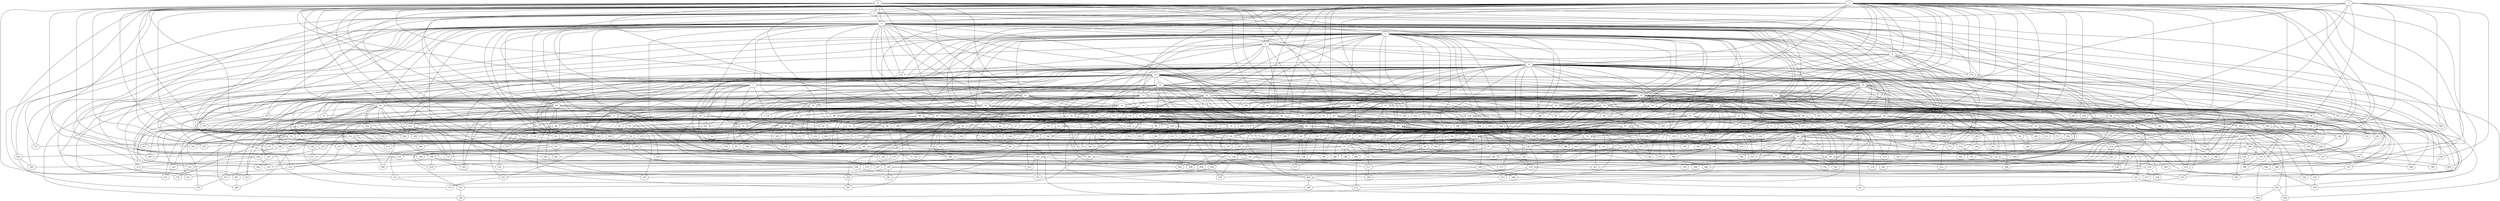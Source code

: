 strict graph "barabasi_albert_graph(400,3)" {
0;
1;
2;
3;
4;
5;
6;
7;
8;
9;
10;
11;
12;
13;
14;
15;
16;
17;
18;
19;
20;
21;
22;
23;
24;
25;
26;
27;
28;
29;
30;
31;
32;
33;
34;
35;
36;
37;
38;
39;
40;
41;
42;
43;
44;
45;
46;
47;
48;
49;
50;
51;
52;
53;
54;
55;
56;
57;
58;
59;
60;
61;
62;
63;
64;
65;
66;
67;
68;
69;
70;
71;
72;
73;
74;
75;
76;
77;
78;
79;
80;
81;
82;
83;
84;
85;
86;
87;
88;
89;
90;
91;
92;
93;
94;
95;
96;
97;
98;
99;
100;
101;
102;
103;
104;
105;
106;
107;
108;
109;
110;
111;
112;
113;
114;
115;
116;
117;
118;
119;
120;
121;
122;
123;
124;
125;
126;
127;
128;
129;
130;
131;
132;
133;
134;
135;
136;
137;
138;
139;
140;
141;
142;
143;
144;
145;
146;
147;
148;
149;
150;
151;
152;
153;
154;
155;
156;
157;
158;
159;
160;
161;
162;
163;
164;
165;
166;
167;
168;
169;
170;
171;
172;
173;
174;
175;
176;
177;
178;
179;
180;
181;
182;
183;
184;
185;
186;
187;
188;
189;
190;
191;
192;
193;
194;
195;
196;
197;
198;
199;
200;
201;
202;
203;
204;
205;
206;
207;
208;
209;
210;
211;
212;
213;
214;
215;
216;
217;
218;
219;
220;
221;
222;
223;
224;
225;
226;
227;
228;
229;
230;
231;
232;
233;
234;
235;
236;
237;
238;
239;
240;
241;
242;
243;
244;
245;
246;
247;
248;
249;
250;
251;
252;
253;
254;
255;
256;
257;
258;
259;
260;
261;
262;
263;
264;
265;
266;
267;
268;
269;
270;
271;
272;
273;
274;
275;
276;
277;
278;
279;
280;
281;
282;
283;
284;
285;
286;
287;
288;
289;
290;
291;
292;
293;
294;
295;
296;
297;
298;
299;
300;
301;
302;
303;
304;
305;
306;
307;
308;
309;
310;
311;
312;
313;
314;
315;
316;
317;
318;
319;
320;
321;
322;
323;
324;
325;
326;
327;
328;
329;
330;
331;
332;
333;
334;
335;
336;
337;
338;
339;
340;
341;
342;
343;
344;
345;
346;
347;
348;
349;
350;
351;
352;
353;
354;
355;
356;
357;
358;
359;
360;
361;
362;
363;
364;
365;
366;
367;
368;
369;
370;
371;
372;
373;
374;
375;
376;
377;
378;
379;
380;
381;
382;
383;
384;
385;
386;
387;
388;
389;
390;
391;
392;
393;
394;
395;
396;
397;
398;
399;
0 -- 3  [is_available=True, prob="1.0"];
0 -- 4  [is_available=True, prob="1.0"];
0 -- 5  [is_available=True, prob="0.844599115064"];
0 -- 6  [is_available=True, prob="1.0"];
0 -- 7  [is_available=True, prob="1.0"];
0 -- 9  [is_available=True, prob="1.0"];
0 -- 270  [is_available=True, prob="1.0"];
0 -- 146  [is_available=True, prob="0.96475917524"];
0 -- 21  [is_available=True, prob="0.843362544774"];
0 -- 25  [is_available=True, prob="0.645008987932"];
0 -- 30  [is_available=True, prob="0.632407082172"];
0 -- 263  [is_available=True, prob="1.0"];
0 -- 44  [is_available=True, prob="0.669364992454"];
0 -- 45  [is_available=True, prob="0.299758769672"];
0 -- 47  [is_available=True, prob="0.860810707337"];
0 -- 53  [is_available=True, prob="0.323867725377"];
0 -- 205  [is_available=True, prob="0.0510795016468"];
0 -- 335  [is_available=True, prob="0.792660363253"];
0 -- 211  [is_available=True, prob="0.661101173703"];
0 -- 349  [is_available=True, prob="0.357594703815"];
0 -- 104  [is_available=True, prob="0.428545694122"];
0 -- 361  [is_available=True, prob="0.103917037409"];
0 -- 241  [is_available=True, prob="0.370481392226"];
0 -- 370  [is_available=True, prob="0.601824527447"];
1 -- 129  [is_available=True, prob="1.0"];
1 -- 194  [is_available=True, prob="0.0491439501097"];
1 -- 3  [is_available=True, prob="1.0"];
1 -- 36  [is_available=True, prob="1.0"];
1 -- 5  [is_available=True, prob="0.779623016133"];
1 -- 201  [is_available=True, prob="1.0"];
1 -- 258  [is_available=True, prob="1.0"];
1 -- 366  [is_available=True, prob="0.74177527298"];
1 -- 277  [is_available=True, prob="0.096834314142"];
1 -- 260  [is_available=True, prob="0.397063051294"];
1 -- 58  [is_available=True, prob="0.191064851819"];
2 -- 386  [is_available=True, prob="0.421596326768"];
2 -- 3  [is_available=True, prob="0.993103774226"];
2 -- 4  [is_available=True, prob="1.0"];
2 -- 6  [is_available=True, prob="0.400931192074"];
2 -- 8  [is_available=True, prob="1.0"];
2 -- 9  [is_available=True, prob="0.749206445362"];
2 -- 138  [is_available=True, prob="0.258703343142"];
2 -- 269  [is_available=True, prob="0.854527461724"];
2 -- 15  [is_available=True, prob="0.879074851264"];
2 -- 16  [is_available=True, prob="1.0"];
2 -- 19  [is_available=True, prob="0.567417395037"];
2 -- 148  [is_available=True, prob="1.0"];
2 -- 238  [is_available=True, prob="0.804179781744"];
2 -- 27  [is_available=True, prob="0.360383819138"];
2 -- 158  [is_available=True, prob="0.436861173785"];
2 -- 288  [is_available=True, prob="0.112961926488"];
2 -- 33  [is_available=True, prob="0.80218471263"];
2 -- 290  [is_available=True, prob="0.600213375291"];
2 -- 283  [is_available=True, prob="1.0"];
2 -- 292  [is_available=True, prob="0.66406792626"];
2 -- 38  [is_available=True, prob="0.0617383329685"];
2 -- 40  [is_available=True, prob="0.459372215683"];
2 -- 44  [is_available=True, prob="0.59659509341"];
2 -- 174  [is_available=True, prob="0.295338003046"];
2 -- 47  [is_available=True, prob="0.293017535922"];
2 -- 48  [is_available=True, prob="0.279505819238"];
2 -- 50  [is_available=True, prob="0.764188008454"];
2 -- 51  [is_available=True, prob="0.937332297881"];
2 -- 53  [is_available=True, prob="1.0"];
2 -- 54  [is_available=True, prob="1.0"];
2 -- 56  [is_available=True, prob="1.0"];
2 -- 313  [is_available=True, prob="0.180296836425"];
2 -- 59  [is_available=True, prob="0.979848338943"];
2 -- 60  [is_available=True, prob="0.554669754577"];
2 -- 190  [is_available=True, prob="0.784217002319"];
2 -- 63  [is_available=True, prob="0.602587020638"];
2 -- 64  [is_available=True, prob="0.314517351817"];
2 -- 67  [is_available=True, prob="1.0"];
2 -- 328  [is_available=True, prob="1.0"];
2 -- 74  [is_available=True, prob="1.0"];
2 -- 214  [is_available=True, prob="0.584822732721"];
2 -- 143  [is_available=True, prob="0.357324596885"];
2 -- 93  [is_available=True, prob="0.00363738615838"];
2 -- 144  [is_available=True, prob="0.745968068595"];
2 -- 101  [is_available=True, prob="0.831036003073"];
2 -- 236  [is_available=True, prob="0.451416696452"];
2 -- 110  [is_available=True, prob="1.0"];
2 -- 112  [is_available=True, prob="0.901457345564"];
2 -- 123  [is_available=True, prob="0.00917671363581"];
2 -- 252  [is_available=True, prob="0.439727528316"];
3 -- 4  [is_available=True, prob="0.945566870478"];
3 -- 118  [is_available=True, prob="0.077961545023"];
3 -- 64  [is_available=True, prob="0.1289945576"];
3 -- 330  [is_available=True, prob="1.0"];
3 -- 278  [is_available=True, prob="0.177572628275"];
3 -- 397  [is_available=True, prob="0.888916559354"];
3 -- 14  [is_available=True, prob="0.505668727278"];
3 -- 320  [is_available=True, prob="0.387769795592"];
3 -- 280  [is_available=True, prob="0.42705062123"];
3 -- 86  [is_available=True, prob="0.784038373548"];
3 -- 120  [is_available=True, prob="0.976512520926"];
3 -- 57  [is_available=True, prob="0.607767761724"];
3 -- 287  [is_available=True, prob="1.0"];
3 -- 127  [is_available=True, prob="1.0"];
4 -- 256  [is_available=True, prob="0.543699921011"];
4 -- 132  [is_available=True, prob="1.0"];
4 -- 5  [is_available=True, prob="0.753235710843"];
4 -- 7  [is_available=True, prob="1.0"];
4 -- 8  [is_available=True, prob="1.0"];
4 -- 265  [is_available=True, prob="0.00099396213804"];
4 -- 10  [is_available=True, prob="1.0"];
4 -- 395  [is_available=True, prob="0.625712334029"];
4 -- 396  [is_available=True, prob="0.646182256056"];
4 -- 269  [is_available=True, prob="0.110723279838"];
4 -- 387  [is_available=True, prob="0.191218961016"];
4 -- 276  [is_available=True, prob="1.0"];
4 -- 21  [is_available=True, prob="0.0574818359917"];
4 -- 22  [is_available=True, prob="0.614861217354"];
4 -- 26  [is_available=True, prob="1.0"];
4 -- 28  [is_available=True, prob="0.0404677793183"];
4 -- 34  [is_available=True, prob="0.563492917242"];
4 -- 168  [is_available=True, prob="1.0"];
4 -- 170  [is_available=True, prob="1.0"];
4 -- 391  [is_available=True, prob="1.0"];
4 -- 44  [is_available=True, prob="1.0"];
4 -- 45  [is_available=True, prob="0.992047955219"];
4 -- 48  [is_available=True, prob="0.503190603071"];
4 -- 308  [is_available=True, prob="0.513401425892"];
4 -- 60  [is_available=True, prob="0.63055724467"];
4 -- 191  [is_available=True, prob="0.326068592887"];
4 -- 195  [is_available=True, prob="0.593869379827"];
4 -- 71  [is_available=True, prob="0.451431994352"];
4 -- 328  [is_available=True, prob="0.205902344694"];
4 -- 79  [is_available=True, prob="1.0"];
4 -- 80  [is_available=True, prob="0.283697681838"];
4 -- 209  [is_available=True, prob="0.406400463997"];
4 -- 338  [is_available=True, prob="0.545186066711"];
4 -- 83  [is_available=True, prob="0.106879813319"];
4 -- 85  [is_available=True, prob="1.0"];
4 -- 215  [is_available=True, prob="0.105046220986"];
4 -- 347  [is_available=True, prob="0.350819350022"];
4 -- 92  [is_available=True, prob="0.312255463451"];
4 -- 222  [is_available=True, prob="1.0"];
4 -- 228  [is_available=True, prob="1.0"];
4 -- 101  [is_available=True, prob="1.0"];
4 -- 232  [is_available=True, prob="0.511106464595"];
4 -- 234  [is_available=True, prob="0.566633403533"];
4 -- 109  [is_available=True, prob="0.954753902725"];
4 -- 366  [is_available=True, prob="0.328511161057"];
4 -- 112  [is_available=True, prob="0.305976365777"];
4 -- 296  [is_available=True, prob="0.644052703621"];
4 -- 251  [is_available=True, prob="0.90506565789"];
4 -- 380  [is_available=True, prob="0.380361758803"];
4 -- 298  [is_available=True, prob="1.0"];
4 -- 127  [is_available=True, prob="0.782870970987"];
5 -- 278  [is_available=True, prob="0.0970996917145"];
5 -- 6  [is_available=True, prob="0.525310925185"];
5 -- 7  [is_available=True, prob="0.988991230575"];
5 -- 11  [is_available=True, prob="1.0"];
5 -- 12  [is_available=True, prob="1.0"];
5 -- 13  [is_available=True, prob="1.0"];
5 -- 14  [is_available=True, prob="1.0"];
5 -- 17  [is_available=True, prob="0.276980452042"];
5 -- 18  [is_available=True, prob="0.692962488026"];
5 -- 21  [is_available=True, prob="1.0"];
5 -- 22  [is_available=True, prob="1.0"];
5 -- 23  [is_available=True, prob="1.0"];
5 -- 132  [is_available=True, prob="0.356491522599"];
5 -- 26  [is_available=True, prob="0.00194974970182"];
5 -- 30  [is_available=True, prob="1.0"];
5 -- 160  [is_available=True, prob="0.873767858011"];
5 -- 35  [is_available=True, prob="0.108994712128"];
5 -- 348  [is_available=True, prob="0.103159592609"];
5 -- 171  [is_available=True, prob="0.0726786957514"];
5 -- 46  [is_available=True, prob="1.0"];
5 -- 176  [is_available=True, prob="1.0"];
5 -- 307  [is_available=True, prob="0.500406330406"];
5 -- 185  [is_available=True, prob="0.200323378129"];
5 -- 151  [is_available=True, prob="0.23584416356"];
5 -- 318  [is_available=True, prob="1.0"];
5 -- 196  [is_available=True, prob="0.432203938747"];
5 -- 256  [is_available=True, prob="1.0"];
5 -- 72  [is_available=True, prob="1.0"];
5 -- 210  [is_available=True, prob="0.173464079983"];
5 -- 214  [is_available=True, prob="0.573997497138"];
5 -- 88  [is_available=True, prob="0.245562677018"];
5 -- 220  [is_available=True, prob="0.850541458226"];
5 -- 97  [is_available=True, prob="0.320126737123"];
5 -- 355  [is_available=True, prob="0.975163463036"];
5 -- 100  [is_available=True, prob="0.734290092083"];
5 -- 105  [is_available=True, prob="0.597549227711"];
5 -- 364  [is_available=True, prob="0.0919704626493"];
5 -- 237  [is_available=True, prob="0.631760965481"];
5 -- 113  [is_available=True, prob="1.0"];
5 -- 245  [is_available=True, prob="0.880679633903"];
5 -- 377  [is_available=True, prob="1.0"];
5 -- 381  [is_available=True, prob="0.453743261817"];
6 -- 99  [is_available=True, prob="0.836032786572"];
6 -- 8  [is_available=True, prob="0.500125144033"];
6 -- 10  [is_available=True, prob="0.446461966897"];
6 -- 11  [is_available=True, prob="1.0"];
6 -- 175  [is_available=True, prob="1.0"];
6 -- 16  [is_available=True, prob="0.2221669855"];
6 -- 183  [is_available=True, prob="0.208792246719"];
6 -- 28  [is_available=True, prob="1.0"];
6 -- 126  [is_available=True, prob="0.969051172907"];
6 -- 31  [is_available=True, prob="1.0"];
7 -- 320  [is_available=True, prob="0.590664546287"];
7 -- 195  [is_available=True, prob="1.0"];
7 -- 70  [is_available=True, prob="0.746501068577"];
7 -- 199  [is_available=True, prob="0.186018736464"];
7 -- 137  [is_available=True, prob="0.459456558704"];
7 -- 12  [is_available=True, prob="0.901737289378"];
7 -- 77  [is_available=True, prob="1.0"];
7 -- 18  [is_available=True, prob="0.686071434273"];
7 -- 115  [is_available=True, prob="0.927406652654"];
7 -- 151  [is_available=True, prob="0.68847098358"];
7 -- 24  [is_available=True, prob="0.035016474644"];
7 -- 187  [is_available=True, prob="0.468810131666"];
7 -- 60  [is_available=True, prob="0.98781271"];
7 -- 62  [is_available=True, prob="1.0"];
8 -- 225  [is_available=True, prob="0.0781543938541"];
8 -- 135  [is_available=True, prob="0.0144489825816"];
8 -- 9  [is_available=True, prob="1.0"];
8 -- 235  [is_available=True, prob="0.720870831955"];
8 -- 174  [is_available=True, prob="0.67094971005"];
8 -- 19  [is_available=True, prob="0.971428177454"];
8 -- 124  [is_available=True, prob="0.480188829446"];
9 -- 311  [is_available=True, prob="0.704683057192"];
9 -- 132  [is_available=True, prob="0.302764148945"];
9 -- 134  [is_available=True, prob="0.477601628436"];
9 -- 263  [is_available=True, prob="0.766374585149"];
9 -- 10  [is_available=True, prob="0.186931569734"];
9 -- 140  [is_available=True, prob="1.0"];
9 -- 13  [is_available=True, prob="1.0"];
9 -- 14  [is_available=True, prob="0.962822276084"];
9 -- 15  [is_available=True, prob="0.128891531565"];
9 -- 16  [is_available=True, prob="0.200078920784"];
9 -- 174  [is_available=True, prob="0.269237018324"];
9 -- 151  [is_available=True, prob="1.0"];
9 -- 280  [is_available=True, prob="0.484188072296"];
9 -- 153  [is_available=True, prob="1.0"];
9 -- 27  [is_available=True, prob="0.727170241888"];
9 -- 28  [is_available=True, prob="0.994803902029"];
9 -- 260  [is_available=True, prob="0.858318164222"];
9 -- 33  [is_available=True, prob="0.906019921747"];
9 -- 34  [is_available=True, prob="0.737596242569"];
9 -- 35  [is_available=True, prob="0.839754228211"];
9 -- 167  [is_available=True, prob="0.231698050041"];
9 -- 41  [is_available=True, prob="1.0"];
9 -- 171  [is_available=True, prob="0.483374607177"];
9 -- 46  [is_available=True, prob="0.251744077137"];
9 -- 304  [is_available=True, prob="0.293955912304"];
9 -- 180  [is_available=True, prob="0.557850437272"];
9 -- 54  [is_available=True, prob="0.0678220117186"];
9 -- 55  [is_available=True, prob="1.0"];
9 -- 58  [is_available=True, prob="0.260056145633"];
9 -- 63  [is_available=True, prob="0.913115228691"];
9 -- 323  [is_available=True, prob="1.0"];
9 -- 204  [is_available=True, prob="1.0"];
9 -- 75  [is_available=True, prob="0.731656728559"];
9 -- 76  [is_available=True, prob="1.0"];
9 -- 291  [is_available=True, prob="0.79663503298"];
9 -- 84  [is_available=True, prob="0.383439657501"];
9 -- 87  [is_available=True, prob="0.800825371332"];
9 -- 90  [is_available=True, prob="0.604449474704"];
9 -- 92  [is_available=True, prob="0.239743568679"];
9 -- 354  [is_available=True, prob="0.835115212018"];
9 -- 106  [is_available=True, prob="0.175377534438"];
9 -- 373  [is_available=True, prob="0.323419349848"];
9 -- 119  [is_available=True, prob="0.993714950215"];
9 -- 120  [is_available=True, prob="1.0"];
9 -- 124  [is_available=True, prob="0.528963797944"];
10 -- 384  [is_available=True, prob="0.385607187508"];
10 -- 11  [is_available=True, prob="0.346442762523"];
10 -- 12  [is_available=True, prob="1.0"];
10 -- 141  [is_available=True, prob="1.0"];
10 -- 18  [is_available=True, prob="0.55530060115"];
10 -- 20  [is_available=True, prob="0.80669518211"];
10 -- 23  [is_available=True, prob="0.462759187995"];
10 -- 25  [is_available=True, prob="0.357714758405"];
10 -- 27  [is_available=True, prob="1.0"];
10 -- 159  [is_available=True, prob="0.32006510427"];
10 -- 160  [is_available=True, prob="0.468457565518"];
10 -- 31  [is_available=True, prob="0.562275714001"];
10 -- 182  [is_available=True, prob="1.0"];
10 -- 59  [is_available=True, prob="1.0"];
10 -- 321  [is_available=True, prob="0.491627129166"];
10 -- 71  [is_available=True, prob="0.874458246986"];
10 -- 331  [is_available=True, prob="0.403765729655"];
10 -- 78  [is_available=True, prob="0.467141999827"];
10 -- 83  [is_available=True, prob="1.0"];
10 -- 213  [is_available=True, prob="0.742675964289"];
10 -- 344  [is_available=True, prob="1.0"];
10 -- 94  [is_available=True, prob="0.204699031382"];
10 -- 352  [is_available=True, prob="0.342413946593"];
10 -- 359  [is_available=True, prob="0.972882960723"];
10 -- 111  [is_available=True, prob="0.353832490224"];
10 -- 113  [is_available=True, prob="0.644357185224"];
10 -- 373  [is_available=True, prob="0.234742397545"];
10 -- 375  [is_available=True, prob="1.0"];
10 -- 381  [is_available=True, prob="0.290751962787"];
11 -- 192  [is_available=True, prob="0.838449380514"];
11 -- 13  [is_available=True, prob="0.636677353675"];
11 -- 29  [is_available=True, prob="0.224371595241"];
11 -- 30  [is_available=True, prob="1.0"];
11 -- 35  [is_available=True, prob="0.445790281997"];
11 -- 37  [is_available=True, prob="0.891417892824"];
11 -- 39  [is_available=True, prob="0.0929017059055"];
11 -- 40  [is_available=True, prob="0.937460817447"];
11 -- 43  [is_available=True, prob="0.262899527548"];
11 -- 48  [is_available=True, prob="1.0"];
11 -- 184  [is_available=True, prob="1.0"];
11 -- 317  [is_available=True, prob="1.0"];
11 -- 64  [is_available=True, prob="0.578280291352"];
11 -- 66  [is_available=True, prob="1.0"];
11 -- 87  [is_available=True, prob="1.0"];
11 -- 357  [is_available=True, prob="0.798628822878"];
11 -- 103  [is_available=True, prob="0.980808079864"];
11 -- 104  [is_available=True, prob="0.674086446965"];
11 -- 105  [is_available=True, prob="1.0"];
11 -- 362  [is_available=True, prob="0.511858029807"];
11 -- 121  [is_available=True, prob="0.602782383465"];
12 -- 264  [is_available=True, prob="1.0"];
12 -- 300  [is_available=True, prob="0.563114017134"];
12 -- 19  [is_available=True, prob="0.625786125392"];
12 -- 303  [is_available=True, prob="0.771792047978"];
12 -- 29  [is_available=True, prob="0.121012367047"];
12 -- 32  [is_available=True, prob="0.555633772834"];
12 -- 155  [is_available=True, prob="0.742706243651"];
12 -- 297  [is_available=True, prob="0.458706990842"];
12 -- 172  [is_available=True, prob="1.0"];
12 -- 175  [is_available=True, prob="0.364842839393"];
12 -- 392  [is_available=True, prob="0.558405665232"];
12 -- 185  [is_available=True, prob="0.653209468899"];
12 -- 198  [is_available=True, prob="0.498135745426"];
12 -- 327  [is_available=True, prob="1.0"];
12 -- 75  [is_available=True, prob="0.904745075278"];
12 -- 227  [is_available=True, prob="0.992656719917"];
12 -- 99  [is_available=True, prob="0.400954574705"];
12 -- 102  [is_available=True, prob="0.643222644378"];
12 -- 250  [is_available=True, prob="0.420370333715"];
13 -- 261  [is_available=True, prob="0.474089941688"];
13 -- 15  [is_available=True, prob="0.0448231529565"];
13 -- 17  [is_available=True, prob="1.0"];
13 -- 147  [is_available=True, prob="1.0"];
13 -- 20  [is_available=True, prob="0.20348152439"];
13 -- 277  [is_available=True, prob="0.767062744317"];
13 -- 36  [is_available=True, prob="1.0"];
13 -- 38  [is_available=True, prob="0.541817075256"];
13 -- 42  [is_available=True, prob="0.519374942919"];
13 -- 51  [is_available=True, prob="0.811770937606"];
13 -- 180  [is_available=True, prob="1.0"];
13 -- 137  [is_available=True, prob="0.0948528769258"];
13 -- 68  [is_available=True, prob="0.43285274143"];
13 -- 70  [is_available=True, prob="0.272500596211"];
13 -- 76  [is_available=True, prob="0.79924755159"];
13 -- 88  [is_available=True, prob="0.30759022376"];
13 -- 89  [is_available=True, prob="0.989827694976"];
13 -- 356  [is_available=True, prob="0.690202978871"];
13 -- 101  [is_available=True, prob="1.0"];
13 -- 378  [is_available=True, prob="0.488883741164"];
14 -- 65  [is_available=True, prob="0.664471328422"];
14 -- 66  [is_available=True, prob="1.0"];
14 -- 39  [is_available=True, prob="0.794955517857"];
14 -- 279  [is_available=True, prob="0.460412701287"];
14 -- 77  [is_available=True, prob="1.0"];
14 -- 334  [is_available=True, prob="0.64842868157"];
14 -- 285  [is_available=True, prob="0.297225995566"];
14 -- 368  [is_available=True, prob="0.202087178246"];
14 -- 17  [is_available=True, prob="0.905304289894"];
14 -- 114  [is_available=True, prob="0.863751749671"];
14 -- 227  [is_available=True, prob="0.711814082389"];
14 -- 20  [is_available=True, prob="0.843939078577"];
14 -- 183  [is_available=True, prob="0.574055215779"];
14 -- 24  [is_available=True, prob="0.182113984877"];
14 -- 347  [is_available=True, prob="0.91858837657"];
14 -- 91  [is_available=True, prob="1.0"];
14 -- 61  [is_available=True, prob="0.685846811942"];
14 -- 62  [is_available=True, prob="0.153804665433"];
15 -- 33  [is_available=True, prob="0.0715827223312"];
15 -- 155  [is_available=True, prob="0.0420560448713"];
15 -- 66  [is_available=True, prob="0.469500207473"];
15 -- 285  [is_available=True, prob="0.461372677415"];
15 -- 262  [is_available=True, prob="0.373439326855"];
15 -- 385  [is_available=True, prob="0.457126701118"];
15 -- 203  [is_available=True, prob="0.624502291293"];
15 -- 45  [is_available=True, prob="0.186279999626"];
15 -- 141  [is_available=True, prob="0.674657331328"];
15 -- 209  [is_available=True, prob="0.523931631315"];
15 -- 269  [is_available=True, prob="0.242701806413"];
15 -- 187  [is_available=True, prob="0.889817288485"];
15 -- 55  [is_available=True, prob="0.394546131645"];
15 -- 343  [is_available=True, prob="0.632040520403"];
15 -- 217  [is_available=True, prob="1.0"];
15 -- 111  [is_available=True, prob="0.0257834827731"];
15 -- 29  [is_available=True, prob="0.595547979023"];
15 -- 255  [is_available=True, prob="0.149350870249"];
16 -- 123  [is_available=True, prob="1.0"];
16 -- 388  [is_available=True, prob="0.9014285461"];
16 -- 258  [is_available=True, prob="1.0"];
16 -- 235  [is_available=True, prob="0.520499281796"];
16 -- 194  [is_available=True, prob="1.0"];
16 -- 226  [is_available=True, prob="0.332961170819"];
16 -- 79  [is_available=True, prob="0.231852061493"];
16 -- 336  [is_available=True, prob="0.0916777168441"];
16 -- 81  [is_available=True, prob="0.518084983734"];
16 -- 83  [is_available=True, prob="0.653460130698"];
16 -- 22  [is_available=True, prob="1.0"];
16 -- 73  [is_available=True, prob="1.0"];
16 -- 216  [is_available=True, prob="0.176132533352"];
16 -- 185  [is_available=True, prob="1.0"];
16 -- 91  [is_available=True, prob="1.0"];
16 -- 318  [is_available=True, prob="0.584125223269"];
17 -- 393  [is_available=True, prob="0.417967756131"];
17 -- 23  [is_available=True, prob="1.0"];
17 -- 289  [is_available=True, prob="0.927045008819"];
17 -- 37  [is_available=True, prob="0.665992030638"];
17 -- 39  [is_available=True, prob="0.996990030965"];
17 -- 41  [is_available=True, prob="0.337229643671"];
17 -- 176  [is_available=True, prob="0.114760837271"];
17 -- 178  [is_available=True, prob="0.970280685395"];
17 -- 311  [is_available=True, prob="0.902540975501"];
17 -- 74  [is_available=True, prob="0.325171287997"];
17 -- 332  [is_available=True, prob="0.936966540722"];
17 -- 80  [is_available=True, prob="0.656191744645"];
17 -- 82  [is_available=True, prob="0.854054685653"];
17 -- 91  [is_available=True, prob="0.601294083615"];
17 -- 348  [is_available=True, prob="0.14249026674"];
17 -- 224  [is_available=True, prob="0.367234986549"];
17 -- 229  [is_available=True, prob="0.502858705666"];
17 -- 232  [is_available=True, prob="0.861681098181"];
17 -- 111  [is_available=True, prob="0.0590650135115"];
17 -- 370  [is_available=True, prob="0.215853056799"];
17 -- 243  [is_available=True, prob="0.221423210827"];
17 -- 169  [is_available=True, prob="1.0"];
18 -- 96  [is_available=True, prob="0.500692255087"];
18 -- 65  [is_available=True, prob="1.0"];
18 -- 379  [is_available=True, prob="0.764397751678"];
18 -- 261  [is_available=True, prob="0.0784622020268"];
18 -- 326  [is_available=True, prob="0.400476243812"];
18 -- 395  [is_available=True, prob="1.0"];
18 -- 179  [is_available=True, prob="1.0"];
18 -- 149  [is_available=True, prob="0.843138266716"];
18 -- 324  [is_available=True, prob="0.0424264511204"];
18 -- 95  [is_available=True, prob="0.275275896542"];
18 -- 252  [is_available=True, prob="0.999347386733"];
18 -- 94  [is_available=True, prob="1.0"];
18 -- 31  [is_available=True, prob="0.643059190575"];
19 -- 355  [is_available=True, prob="0.568373389366"];
19 -- 68  [is_available=True, prob="0.537499770474"];
19 -- 345  [is_available=True, prob="0.563703430199"];
19 -- 358  [is_available=True, prob="0.780765788513"];
19 -- 172  [is_available=True, prob="0.372657850165"];
19 -- 330  [is_available=True, prob="0.389440425179"];
19 -- 215  [is_available=True, prob="1.0"];
19 -- 226  [is_available=True, prob="1.0"];
19 -- 242  [is_available=True, prob="1.0"];
19 -- 368  [is_available=True, prob="0.302843287312"];
19 -- 49  [is_available=True, prob="0.51276719479"];
19 -- 82  [is_available=True, prob="0.163984278442"];
19 -- 387  [is_available=True, prob="0.821798749042"];
19 -- 244  [is_available=True, prob="0.484158345878"];
19 -- 85  [is_available=True, prob="1.0"];
19 -- 89  [is_available=True, prob="1.0"];
19 -- 25  [is_available=True, prob="0.556992626421"];
19 -- 158  [is_available=True, prob="0.291243775123"];
20 -- 38  [is_available=True, prob="0.645075131785"];
20 -- 303  [is_available=True, prob="0.549903008206"];
20 -- 217  [is_available=True, prob="0.964799915625"];
20 -- 316  [is_available=True, prob="0.914911948645"];
21 -- 32  [is_available=True, prob="1.0"];
21 -- 34  [is_available=True, prob="1.0"];
21 -- 359  [is_available=True, prob="0.707391546556"];
21 -- 42  [is_available=True, prob="1.0"];
21 -- 236  [is_available=True, prob="0.619177589025"];
21 -- 221  [is_available=True, prob="0.217388942615"];
21 -- 241  [is_available=True, prob="1.0"];
21 -- 275  [is_available=True, prob="0.492476202279"];
21 -- 213  [is_available=True, prob="1.0"];
21 -- 216  [is_available=True, prob="0.325056864891"];
21 -- 249  [is_available=True, prob="0.516139861807"];
21 -- 26  [is_available=True, prob="0.0278167265919"];
21 -- 138  [is_available=True, prob="0.169974982881"];
21 -- 69  [is_available=True, prob="0.765998574965"];
22 -- 32  [is_available=True, prob="0.753213926991"];
22 -- 240  [is_available=True, prob="0.603449880243"];
22 -- 387  [is_available=True, prob="1.0"];
22 -- 231  [is_available=True, prob="0.627745234576"];
22 -- 298  [is_available=True, prob="1.0"];
22 -- 371  [is_available=True, prob="0.296410608567"];
22 -- 302  [is_available=True, prob="0.478879182047"];
22 -- 177  [is_available=True, prob="0.198695580913"];
22 -- 275  [is_available=True, prob="0.740434960762"];
22 -- 52  [is_available=True, prob="1.0"];
22 -- 337  [is_available=True, prob="0.933214721286"];
22 -- 54  [is_available=True, prob="0.481023033083"];
22 -- 24  [is_available=True, prob="0.341117942913"];
22 -- 340  [is_available=True, prob="0.319733205836"];
22 -- 90  [is_available=True, prob="1.0"];
22 -- 219  [is_available=True, prob="0.874838709146"];
23 -- 72  [is_available=True, prob="0.791600839983"];
23 -- 139  [is_available=True, prob="0.739913770491"];
23 -- 173  [is_available=True, prob="0.265632512397"];
23 -- 272  [is_available=True, prob="0.800298607885"];
23 -- 242  [is_available=True, prob="1.0"];
24 -- 294  [is_available=True, prob="0.590858903431"];
24 -- 43  [is_available=True, prob="0.116750856942"];
24 -- 238  [is_available=True, prob="0.763911909152"];
24 -- 117  [is_available=True, prob="1.0"];
24 -- 88  [is_available=True, prob="1.0"];
24 -- 57  [is_available=True, prob="0.750948462162"];
24 -- 280  [is_available=True, prob="0.227853094086"];
25 -- 96  [is_available=True, prob="0.0216489773431"];
25 -- 36  [is_available=True, prob="0.293706733991"];
25 -- 103  [is_available=True, prob="0.0894551697143"];
25 -- 397  [is_available=True, prob="0.729146618733"];
25 -- 266  [is_available=True, prob="0.681220394625"];
25 -- 61  [is_available=True, prob="1.0"];
26 -- 102  [is_available=True, prob="0.942745459336"];
26 -- 72  [is_available=True, prob="0.525337665151"];
26 -- 73  [is_available=True, prob="1.0"];
26 -- 204  [is_available=True, prob="0.684376430539"];
26 -- 100  [is_available=True, prob="0.0499110445294"];
26 -- 220  [is_available=True, prob="0.311752144734"];
26 -- 157  [is_available=True, prob="0.537500522814"];
26 -- 181  [is_available=True, prob="0.88017984201"];
27 -- 291  [is_available=True, prob="1.0"];
27 -- 355  [is_available=True, prob="0.622638112326"];
27 -- 108  [is_available=True, prob="0.938365570496"];
27 -- 211  [is_available=True, prob="0.68566853227"];
27 -- 362  [is_available=True, prob="0.639907904156"];
28 -- 389  [is_available=True, prob="0.900508984206"];
28 -- 200  [is_available=True, prob="0.577558813222"];
28 -- 267  [is_available=True, prob="1.0"];
28 -- 79  [is_available=True, prob="0.0622370897625"];
28 -- 146  [is_available=True, prob="0.414252895273"];
28 -- 340  [is_available=True, prob="1.0"];
28 -- 73  [is_available=True, prob="1.0"];
28 -- 221  [is_available=True, prob="0.559532476932"];
28 -- 189  [is_available=True, prob="1.0"];
29 -- 399  [is_available=True, prob="0.172926811446"];
29 -- 40  [is_available=True, prob="0.358727002137"];
29 -- 236  [is_available=True, prob="0.0212079634315"];
29 -- 376  [is_available=True, prob="1.0"];
29 -- 116  [is_available=True, prob="1.0"];
29 -- 152  [is_available=True, prob="0.632506816404"];
29 -- 218  [is_available=True, prob="1.0"];
29 -- 143  [is_available=True, prob="1.0"];
29 -- 126  [is_available=True, prob="1.0"];
30 -- 128  [is_available=True, prob="0.606053986679"];
30 -- 137  [is_available=True, prob="1.0"];
30 -- 170  [is_available=True, prob="0.93178002243"];
30 -- 78  [is_available=True, prob="0.861220514122"];
30 -- 117  [is_available=True, prob="0.340612137347"];
30 -- 233  [is_available=True, prob="0.956948064698"];
30 -- 90  [is_available=True, prob="0.390353251148"];
30 -- 133  [is_available=True, prob="0.441885990894"];
31 -- 363  [is_available=True, prob="1.0"];
31 -- 142  [is_available=True, prob="0.717488992588"];
31 -- 158  [is_available=True, prob="1.0"];
32 -- 282  [is_available=True, prob="1.0"];
32 -- 37  [is_available=True, prob="0.172455359403"];
32 -- 105  [is_available=True, prob="0.550309005837"];
32 -- 50  [is_available=True, prob="0.177268578646"];
32 -- 58  [is_available=True, prob="0.709139095206"];
32 -- 125  [is_available=True, prob="0.733317267968"];
32 -- 286  [is_available=True, prob="0.77918566943"];
32 -- 357  [is_available=True, prob="1.0"];
33 -- 288  [is_available=True, prob="0.588470838036"];
33 -- 65  [is_available=True, prob="0.27057866109"];
33 -- 196  [is_available=True, prob="0.800906434304"];
33 -- 84  [is_available=True, prob="0.0175986141147"];
33 -- 184  [is_available=True, prob="0.632710697364"];
34 -- 256  [is_available=True, prob="0.998602550588"];
34 -- 289  [is_available=True, prob="0.58315884403"];
34 -- 131  [is_available=True, prob="0.748094674075"];
34 -- 71  [is_available=True, prob="0.998743253787"];
34 -- 171  [is_available=True, prob="0.344430275952"];
34 -- 43  [is_available=True, prob="0.892288097834"];
34 -- 145  [is_available=True, prob="1.0"];
34 -- 374  [is_available=True, prob="0.413672739039"];
34 -- 219  [is_available=True, prob="0.784508622103"];
34 -- 156  [is_available=True, prob="0.133341607678"];
35 -- 160  [is_available=True, prob="0.724270884129"];
35 -- 97  [is_available=True, prob="0.429166618232"];
35 -- 227  [is_available=True, prob="0.592139594824"];
35 -- 273  [is_available=True, prob="0.00284619036718"];
35 -- 237  [is_available=True, prob="1.0"];
35 -- 239  [is_available=True, prob="0.679630093211"];
35 -- 112  [is_available=True, prob="0.864561174948"];
35 -- 49  [is_available=True, prob="0.721653750565"];
35 -- 50  [is_available=True, prob="0.366560370241"];
35 -- 314  [is_available=True, prob="0.369881853474"];
36 -- 146  [is_available=True, prob="1.0"];
37 -- 96  [is_available=True, prob="1.0"];
37 -- 67  [is_available=True, prob="0.214850950929"];
37 -- 197  [is_available=True, prob="1.0"];
37 -- 294  [is_available=True, prob="1.0"];
37 -- 231  [is_available=True, prob="0.731602507248"];
37 -- 264  [is_available=True, prob="1.0"];
37 -- 205  [is_available=True, prob="0.842416641719"];
37 -- 306  [is_available=True, prob="1.0"];
37 -- 131  [is_available=True, prob="0.0850050456973"];
37 -- 53  [is_available=True, prob="0.578481769524"];
37 -- 86  [is_available=True, prob="1.0"];
37 -- 152  [is_available=True, prob="0.727705677189"];
37 -- 61  [is_available=True, prob="0.996491659735"];
37 -- 149  [is_available=True, prob="1.0"];
38 -- 133  [is_available=True, prob="1.0"];
38 -- 294  [is_available=True, prob="0.566380869231"];
38 -- 41  [is_available=True, prob="0.692238477386"];
38 -- 42  [is_available=True, prob="0.161300410155"];
38 -- 305  [is_available=True, prob="1.0"];
38 -- 51  [is_available=True, prob="0.0134793576352"];
38 -- 57  [is_available=True, prob="0.517537594603"];
39 -- 182  [is_available=True, prob="0.712786061497"];
39 -- 195  [is_available=True, prob="0.927693071262"];
40 -- 128  [is_available=True, prob="1.0"];
40 -- 263  [is_available=True, prob="0.514018418137"];
40 -- 231  [is_available=True, prob="1.0"];
40 -- 74  [is_available=True, prob="0.960187762108"];
40 -- 109  [is_available=True, prob="0.732043695294"];
40 -- 87  [is_available=True, prob="1.0"];
40 -- 202  [is_available=True, prob="0.118236791936"];
40 -- 122  [is_available=True, prob="0.423703244491"];
40 -- 119  [is_available=True, prob="1.0"];
40 -- 350  [is_available=True, prob="1.0"];
40 -- 255  [is_available=True, prob="0.633001458843"];
41 -- 162  [is_available=True, prob="0.445353693461"];
41 -- 325  [is_available=True, prob="0.982474298296"];
41 -- 327  [is_available=True, prob="1.0"];
41 -- 226  [is_available=True, prob="0.898446707091"];
41 -- 397  [is_available=True, prob="0.502317813775"];
41 -- 144  [is_available=True, prob="0.517739484325"];
41 -- 84  [is_available=True, prob="1.0"];
41 -- 122  [is_available=True, prob="0.652068959457"];
41 -- 381  [is_available=True, prob="0.581651013806"];
42 -- 318  [is_available=True, prob="0.991798289296"];
42 -- 150  [is_available=True, prob="0.582498986828"];
43 -- 299  [is_available=True, prob="0.430252822108"];
43 -- 365  [is_available=True, prob="0.53642975897"];
43 -- 47  [is_available=True, prob="0.581221403538"];
43 -- 81  [is_available=True, prob="1.0"];
43 -- 378  [is_available=True, prob="0.598266309161"];
43 -- 62  [is_available=True, prob="0.696718323746"];
44 -- 203  [is_available=True, prob="0.0663529564027"];
44 -- 76  [is_available=True, prob="1.0"];
44 -- 46  [is_available=True, prob="0.549358630084"];
44 -- 244  [is_available=True, prob="0.431422654721"];
44 -- 247  [is_available=True, prob="0.646824671277"];
44 -- 59  [is_available=True, prob="1.0"];
45 -- 257  [is_available=True, prob="0.651734737541"];
45 -- 52  [is_available=True, prob="0.392888517976"];
45 -- 86  [is_available=True, prob="0.674087141258"];
45 -- 196  [is_available=True, prob="0.71683020373"];
45 -- 93  [is_available=True, prob="0.144528522512"];
46 -- 98  [is_available=True, prob="0.612867162153"];
46 -- 273  [is_available=True, prob="0.129697863285"];
46 -- 109  [is_available=True, prob="0.646366476913"];
46 -- 142  [is_available=True, prob="0.207915917999"];
46 -- 145  [is_available=True, prob="0.00225678787081"];
46 -- 339  [is_available=True, prob="1.0"];
46 -- 52  [is_available=True, prob="1.0"];
46 -- 95  [is_available=True, prob="1.0"];
47 -- 166  [is_available=True, prob="0.340891416969"];
47 -- 200  [is_available=True, prob="0.0328705349589"];
47 -- 305  [is_available=True, prob="1.0"];
47 -- 351  [is_available=True, prob="1.0"];
47 -- 223  [is_available=True, prob="0.465771698503"];
48 -- 323  [is_available=True, prob="0.80389217719"];
48 -- 70  [is_available=True, prob="0.171325034455"];
48 -- 295  [is_available=True, prob="0.705792018005"];
48 -- 138  [is_available=True, prob="0.85374254856"];
48 -- 322  [is_available=True, prob="1.0"];
48 -- 98  [is_available=True, prob="1.0"];
48 -- 367  [is_available=True, prob="0.913224773486"];
48 -- 49  [is_available=True, prob="0.841169897665"];
48 -- 391  [is_available=True, prob="0.483337474162"];
48 -- 377  [is_available=True, prob="0.0644088185438"];
48 -- 56  [is_available=True, prob="1.0"];
48 -- 290  [is_available=True, prob="0.711660284672"];
48 -- 222  [is_available=True, prob="1.0"];
48 -- 159  [is_available=True, prob="0.81374586343"];
49 -- 150  [is_available=True, prob="0.390487470846"];
49 -- 363  [is_available=True, prob="0.660784696286"];
49 -- 301  [is_available=True, prob="0.992575440564"];
49 -- 238  [is_available=True, prob="0.714599670209"];
49 -- 67  [is_available=True, prob="0.49510172016"];
49 -- 118  [is_available=True, prob="0.823190088085"];
49 -- 55  [is_available=True, prob="0.707281253936"];
49 -- 217  [is_available=True, prob="0.756449305503"];
49 -- 222  [is_available=True, prob="0.691722240107"];
51 -- 108  [is_available=True, prob="0.441192112512"];
51 -- 135  [is_available=True, prob="0.0571454705117"];
52 -- 129  [is_available=True, prob="0.599889147191"];
52 -- 85  [is_available=True, prob="0.798660109928"];
53 -- 353  [is_available=True, prob="0.566360065201"];
53 -- 262  [is_available=True, prob="1.0"];
53 -- 201  [is_available=True, prob="0.0532378023987"];
53 -- 106  [is_available=True, prob="0.54584509948"];
53 -- 395  [is_available=True, prob="0.513001029377"];
53 -- 233  [is_available=True, prob="0.62004170641"];
53 -- 56  [is_available=True, prob="1.0"];
53 -- 220  [is_available=True, prob="0.746305004318"];
54 -- 97  [is_available=True, prob="0.731806765664"];
54 -- 68  [is_available=True, prob="0.317594740596"];
54 -- 258  [is_available=True, prob="1.0"];
54 -- 110  [is_available=True, prob="0.0966889200504"];
54 -- 248  [is_available=True, prob="0.0109190465799"];
55 -- 384  [is_available=True, prob="0.348030399846"];
55 -- 113  [is_available=True, prob="0.400238162339"];
55 -- 183  [is_available=True, prob="1.0"];
55 -- 319  [is_available=True, prob="1.0"];
56 -- 285  [is_available=True, prob="0.180361885325"];
57 -- 167  [is_available=True, prob="0.6757076351"];
57 -- 233  [is_available=True, prob="0.040782069072"];
57 -- 176  [is_available=True, prob="1.0"];
57 -- 114  [is_available=True, prob="1.0"];
57 -- 278  [is_available=True, prob="0.878512184817"];
57 -- 89  [is_available=True, prob="0.488369724319"];
57 -- 63  [is_available=True, prob="1.0"];
58 -- 75  [is_available=True, prob="0.517167884313"];
58 -- 383  [is_available=True, prob="1.0"];
59 -- 69  [is_available=True, prob="0.371272543138"];
59 -- 268  [is_available=True, prob="0.843204500974"];
59 -- 216  [is_available=True, prob="0.130621445772"];
60 -- 232  [is_available=True, prob="0.55823057526"];
60 -- 266  [is_available=True, prob="0.825902555948"];
60 -- 139  [is_available=True, prob="1.0"];
60 -- 334  [is_available=True, prob="1.0"];
60 -- 307  [is_available=True, prob="0.752611862456"];
60 -- 309  [is_available=True, prob="0.785672457103"];
60 -- 120  [is_available=True, prob="0.326757899155"];
60 -- 188  [is_available=True, prob="0.901407789368"];
60 -- 189  [is_available=True, prob="0.0228142585297"];
60 -- 286  [is_available=True, prob="1.0"];
61 -- 136  [is_available=True, prob="0.53555344081"];
61 -- 106  [is_available=True, prob="0.485536298303"];
61 -- 77  [is_available=True, prob="0.576893378398"];
61 -- 276  [is_available=True, prob="0.997837288851"];
61 -- 345  [is_available=True, prob="1.0"];
61 -- 253  [is_available=True, prob="0.356791066263"];
61 -- 69  [is_available=True, prob="1.0"];
62 -- 133  [is_available=True, prob="0.0151509691487"];
62 -- 205  [is_available=True, prob="0.389358928057"];
62 -- 147  [is_available=True, prob="0.124759074064"];
62 -- 341  [is_available=True, prob="0.194264472482"];
62 -- 246  [is_available=True, prob="0.720697594129"];
62 -- 124  [is_available=True, prob="0.133244357833"];
62 -- 159  [is_available=True, prob="0.863042837774"];
63 -- 173  [is_available=True, prob="1.0"];
63 -- 207  [is_available=True, prob="0.837726742589"];
63 -- 382  [is_available=True, prob="0.498496277439"];
64 -- 98  [is_available=True, prob="0.886283590626"];
64 -- 80  [is_available=True, prob="0.754173032737"];
64 -- 156  [is_available=True, prob="0.432337093903"];
64 -- 350  [is_available=True, prob="0.798361133771"];
65 -- 162  [is_available=True, prob="0.370860292251"];
65 -- 198  [is_available=True, prob="0.707809775409"];
65 -- 385  [is_available=True, prob="0.302246317644"];
65 -- 136  [is_available=True, prob="1.0"];
65 -- 234  [is_available=True, prob="1.0"];
65 -- 338  [is_available=True, prob="0.522301830467"];
65 -- 141  [is_available=True, prob="0.253958004908"];
65 -- 398  [is_available=True, prob="0.477242168114"];
65 -- 181  [is_available=True, prob="0.369867264401"];
65 -- 342  [is_available=True, prob="0.421936254503"];
65 -- 311  [is_available=True, prob="1.0"];
65 -- 380  [is_available=True, prob="0.834338954846"];
66 -- 100  [is_available=True, prob="0.412758793489"];
66 -- 230  [is_available=True, prob="0.637506658562"];
66 -- 107  [is_available=True, prob="1.0"];
66 -- 240  [is_available=True, prob="0.562418428315"];
67 -- 192  [is_available=True, prob="1.0"];
67 -- 305  [is_available=True, prob="0.798705302989"];
67 -- 287  [is_available=True, prob="1.0"];
68 -- 296  [is_available=True, prob="1.0"];
68 -- 117  [is_available=True, prob="0.752560133178"];
69 -- 193  [is_available=True, prob="0.27122013026"];
69 -- 168  [is_available=True, prob="0.679808341984"];
69 -- 267  [is_available=True, prob="0.152995378258"];
69 -- 239  [is_available=True, prob="1.0"];
69 -- 271  [is_available=True, prob="0.734626463462"];
69 -- 115  [is_available=True, prob="0.346432797808"];
69 -- 118  [is_available=True, prob="0.981963342098"];
70 -- 265  [is_available=True, prob="0.566733979925"];
71 -- 166  [is_available=True, prob="0.891206054614"];
71 -- 139  [is_available=True, prob="0.554121883161"];
71 -- 335  [is_available=True, prob="0.229929799957"];
71 -- 81  [is_available=True, prob="0.0260870029882"];
71 -- 245  [is_available=True, prob="0.762862371657"];
71 -- 312  [is_available=True, prob="1.0"];
71 -- 281  [is_available=True, prob="0.859340237524"];
71 -- 218  [is_available=True, prob="0.493885226842"];
71 -- 314  [is_available=True, prob="0.338977249846"];
71 -- 95  [is_available=True, prob="0.563973637863"];
72 -- 134  [is_available=True, prob="1.0"];
72 -- 247  [is_available=True, prob="1.0"];
72 -- 140  [is_available=True, prob="0.449984861903"];
72 -- 189  [is_available=True, prob="0.530283201283"];
72 -- 125  [is_available=True, prob="0.974351089785"];
72 -- 191  [is_available=True, prob="0.100162177513"];
73 -- 392  [is_available=True, prob="1.0"];
73 -- 78  [is_available=True, prob="0.796648233106"];
73 -- 114  [is_available=True, prob="0.0688770744681"];
73 -- 309  [is_available=True, prob="1.0"];
73 -- 283  [is_available=True, prob="0.361282348473"];
74 -- 389  [is_available=True, prob="0.433738259011"];
74 -- 116  [is_available=True, prob="0.00879371138776"];
74 -- 310  [is_available=True, prob="1.0"];
74 -- 119  [is_available=True, prob="0.423121027508"];
75 -- 206  [is_available=True, prob="1.0"];
75 -- 208  [is_available=True, prob="0.73797301881"];
75 -- 308  [is_available=True, prob="1.0"];
75 -- 153  [is_available=True, prob="0.345794944365"];
76 -- 363  [is_available=True, prob="0.876389741409"];
76 -- 240  [is_available=True, prob="0.240947794171"];
76 -- 212  [is_available=True, prob="0.14888698794"];
76 -- 122  [is_available=True, prob="0.17133887152"];
76 -- 186  [is_available=True, prob="0.0847058090006"];
76 -- 126  [is_available=True, prob="0.0738021693966"];
77 -- 293  [is_available=True, prob="1.0"];
77 -- 93  [is_available=True, prob="0.538832920404"];
77 -- 157  [is_available=True, prob="0.980993669266"];
77 -- 82  [is_available=True, prob="0.0848959441142"];
77 -- 125  [is_available=True, prob="0.500415791801"];
78 -- 349  [is_available=True, prob="0.00348504301588"];
79 -- 336  [is_available=True, prob="0.0750066774098"];
79 -- 162  [is_available=True, prob="0.377844635431"];
79 -- 262  [is_available=True, prob="0.32604599877"];
79 -- 172  [is_available=True, prob="1.0"];
79 -- 178  [is_available=True, prob="0.151559139647"];
79 -- 212  [is_available=True, prob="0.300729456589"];
79 -- 350  [is_available=True, prob="0.55923999682"];
80 -- 165  [is_available=True, prob="1.0"];
80 -- 177  [is_available=True, prob="0.792869100019"];
80 -- 394  [is_available=True, prob="0.916648626652"];
80 -- 369  [is_available=True, prob="0.247594518833"];
80 -- 154  [is_available=True, prob="0.144217939219"];
80 -- 255  [is_available=True, prob="1.0"];
81 -- 99  [is_available=True, prob="1.0"];
81 -- 204  [is_available=True, prob="0.0508485223942"];
81 -- 359  [is_available=True, prob="0.0192598751649"];
81 -- 323  [is_available=True, prob="0.946808342286"];
81 -- 212  [is_available=True, prob="0.179834273526"];
82 -- 194  [is_available=True, prob="0.689222368213"];
82 -- 299  [is_available=True, prob="1.0"];
82 -- 370  [is_available=True, prob="1.0"];
82 -- 121  [is_available=True, prob="1.0"];
83 -- 390  [is_available=True, prob="1.0"];
83 -- 168  [is_available=True, prob="0.615992843857"];
83 -- 329  [is_available=True, prob="1.0"];
83 -- 276  [is_available=True, prob="0.420022871145"];
83 -- 284  [is_available=True, prob="1.0"];
84 -- 224  [is_available=True, prob="0.569894610513"];
84 -- 130  [is_available=True, prob="0.388369606494"];
84 -- 102  [is_available=True, prob="1.0"];
84 -- 199  [is_available=True, prob="0.141795465404"];
84 -- 136  [is_available=True, prob="0.314285681642"];
84 -- 295  [is_available=True, prob="0.0779763247445"];
84 -- 237  [is_available=True, prob="0.870483259477"];
84 -- 344  [is_available=True, prob="0.225110118838"];
84 -- 169  [is_available=True, prob="0.981645698347"];
84 -- 154  [is_available=True, prob="0.892359202367"];
84 -- 281  [is_available=True, prob="0.715957847078"];
84 -- 349  [is_available=True, prob="0.260627716053"];
84 -- 348  [is_available=True, prob="0.3136091952"];
84 -- 127  [is_available=True, prob="0.304517603815"];
85 -- 135  [is_available=True, prob="1.0"];
85 -- 266  [is_available=True, prob="1.0"];
85 -- 207  [is_available=True, prob="0.893018630974"];
85 -- 241  [is_available=True, prob="0.578316122438"];
86 -- 325  [is_available=True, prob="1.0"];
86 -- 326  [is_available=True, prob="0.312077537015"];
86 -- 362  [is_available=True, prob="0.407441846764"];
86 -- 372  [is_available=True, prob="0.621812411806"];
86 -- 252  [is_available=True, prob="0.145170165899"];
87 -- 164  [is_available=True, prob="1.0"];
87 -- 337  [is_available=True, prob="1.0"];
87 -- 155  [is_available=True, prob="0.677602275478"];
87 -- 382  [is_available=True, prob="1.0"];
88 -- 229  [is_available=True, prob="1.0"];
89 -- 107  [is_available=True, prob="0.363388175767"];
89 -- 190  [is_available=True, prob="0.516832730485"];
90 -- 92  [is_available=True, prob="0.766159059948"];
90 -- 103  [is_available=True, prob="1.0"];
91 -- 130  [is_available=True, prob="0.770406766461"];
91 -- 292  [is_available=True, prob="0.623954569162"];
91 -- 310  [is_available=True, prob="0.890168603024"];
91 -- 315  [is_available=True, prob="0.8524226261"];
91 -- 221  [is_available=True, prob="0.590032770337"];
91 -- 94  [is_available=True, prob="0.984876071645"];
92 -- 161  [is_available=True, prob="0.681800296584"];
92 -- 163  [is_available=True, prob="0.459290734755"];
92 -- 173  [is_available=True, prob="1.0"];
92 -- 207  [is_available=True, prob="0.40418206569"];
92 -- 148  [is_available=True, prob="0.604883184549"];
92 -- 190  [is_available=True, prob="0.539583867457"];
93 -- 104  [is_available=True, prob="0.18850308749"];
93 -- 302  [is_available=True, prob="0.806679145312"];
93 -- 334  [is_available=True, prob="0.237214223905"];
93 -- 154  [is_available=True, prob="1.0"];
94 -- 192  [is_available=True, prob="0.43198589393"];
94 -- 224  [is_available=True, prob="0.128219152609"];
94 -- 360  [is_available=True, prob="1.0"];
94 -- 179  [is_available=True, prob="0.275456037711"];
96 -- 131  [is_available=True, prob="1.0"];
97 -- 298  [is_available=True, prob="0.508303611997"];
97 -- 147  [is_available=True, prob="0.551588566025"];
98 -- 257  [is_available=True, prob="1.0"];
99 -- 107  [is_available=True, prob="0.444547709977"];
99 -- 333  [is_available=True, prob="0.902760942531"];
99 -- 115  [is_available=True, prob="1.0"];
99 -- 181  [is_available=True, prob="0.40886064572"];
100 -- 371  [is_available=True, prob="0.243320202536"];
100 -- 299  [is_available=True, prob="0.0140099571811"];
101 -- 130  [is_available=True, prob="1.0"];
101 -- 110  [is_available=True, prob="0.00577917827463"];
101 -- 116  [is_available=True, prob="0.350754688043"];
101 -- 206  [is_available=True, prob="0.208823226677"];
101 -- 342  [is_available=True, prob="0.104419337992"];
101 -- 184  [is_available=True, prob="0.817975416701"];
102 -- 290  [is_available=True, prob="0.89612454768"];
102 -- 251  [is_available=True, prob="0.657698446869"];
102 -- 191  [is_available=True, prob="0.107866821498"];
103 -- 182  [is_available=True, prob="0.661055518861"];
104 -- 203  [is_available=True, prob="0.743378722072"];
104 -- 167  [is_available=True, prob="1.0"];
104 -- 329  [is_available=True, prob="0.696124290598"];
104 -- 108  [is_available=True, prob="0.807720125777"];
105 -- 304  [is_available=True, prob="0.905623036201"];
105 -- 144  [is_available=True, prob="0.0564279610606"];
105 -- 121  [is_available=True, prob="0.927399312109"];
105 -- 123  [is_available=True, prob="0.660469806623"];
106 -- 198  [is_available=True, prob="0.0189943241272"];
106 -- 369  [is_available=True, prob="1.0"];
106 -- 243  [is_available=True, prob="0.0613383156665"];
106 -- 180  [is_available=True, prob="1.0"];
108 -- 284  [is_available=True, prob="0.165632545517"];
108 -- 264  [is_available=True, prob="0.689961404139"];
109 -- 225  [is_available=True, prob="0.0637047151098"];
109 -- 376  [is_available=True, prob="0.607395610247"];
110 -- 324  [is_available=True, prob="1.0"];
110 -- 301  [is_available=True, prob="0.661249927109"];
111 -- 197  [is_available=True, prob="0.00858479314282"];
111 -- 374  [is_available=True, prob="0.506895063126"];
111 -- 152  [is_available=True, prob="0.842292808584"];
112 -- 242  [is_available=True, prob="1.0"];
112 -- 351  [is_available=True, prob="1.0"];
113 -- 161  [is_available=True, prob="1.0"];
113 -- 164  [is_available=True, prob="0.297708920593"];
113 -- 389  [is_available=True, prob="0.481313163153"];
113 -- 333  [is_available=True, prob="1.0"];
113 -- 179  [is_available=True, prob="1.0"];
113 -- 244  [is_available=True, prob="0.75038629822"];
113 -- 202  [is_available=True, prob="1.0"];
113 -- 165  [is_available=True, prob="0.605045383277"];
114 -- 129  [is_available=True, prob="1.0"];
114 -- 193  [is_available=True, prob="0.873030450851"];
114 -- 373  [is_available=True, prob="0.751994182578"];
115 -- 347  [is_available=True, prob="0.0865698267413"];
116 -- 128  [is_available=True, prob="0.701000436159"];
116 -- 268  [is_available=True, prob="0.299532045869"];
116 -- 325  [is_available=True, prob="0.937429255934"];
117 -- 247  [is_available=True, prob="0.424452878816"];
118 -- 229  [is_available=True, prob="0.751459548275"];
119 -- 326  [is_available=True, prob="0.460390344599"];
119 -- 134  [is_available=True, prob="1.0"];
120 -- 335  [is_available=True, prob="1.0"];
121 -- 394  [is_available=True, prob="1.0"];
121 -- 211  [is_available=True, prob="0.883943033175"];
121 -- 297  [is_available=True, prob="0.898382851582"];
122 -- 249  [is_available=True, prob="0.77845068552"];
123 -- 267  [is_available=True, prob="0.824307903497"];
123 -- 364  [is_available=True, prob="0.4523535068"];
123 -- 386  [is_available=True, prob="0.901265084393"];
123 -- 169  [is_available=True, prob="0.510030215005"];
123 -- 188  [is_available=True, prob="0.87473858864"];
123 -- 254  [is_available=True, prob="0.857392986666"];
125 -- 322  [is_available=True, prob="0.289198618044"];
126 -- 304  [is_available=True, prob="0.240960088905"];
126 -- 249  [is_available=True, prob="0.252744336492"];
128 -- 259  [is_available=True, prob="0.982610306245"];
128 -- 164  [is_available=True, prob="0.42812342495"];
128 -- 277  [is_available=True, prob="1.0"];
129 -- 140  [is_available=True, prob="0.96236700745"];
129 -- 143  [is_available=True, prob="0.819349160326"];
129 -- 253  [is_available=True, prob="1.0"];
130 -- 354  [is_available=True, prob="0.930058461668"];
130 -- 259  [is_available=True, prob="0.909408019373"];
130 -- 142  [is_available=True, prob="0.102286425246"];
131 -- 163  [is_available=True, prob="0.790185779245"];
131 -- 375  [is_available=True, prob="0.326543086427"];
132 -- 150  [is_available=True, prob="0.057934833294"];
134 -- 197  [is_available=True, prob="0.802385532289"];
134 -- 300  [is_available=True, prob="0.16050513454"];
134 -- 250  [is_available=True, prob="1.0"];
135 -- 148  [is_available=True, prob="0.424184714213"];
136 -- 390  [is_available=True, prob="0.392571264428"];
138 -- 291  [is_available=True, prob="0.586390026438"];
138 -- 177  [is_available=True, prob="1.0"];
138 -- 282  [is_available=True, prob="0.555482121763"];
138 -- 223  [is_available=True, prob="0.493751546346"];
139 -- 313  [is_available=True, prob="0.269781997651"];
140 -- 392  [is_available=True, prob="0.175204611579"];
140 -- 149  [is_available=True, prob="0.0436391205899"];
140 -- 382  [is_available=True, prob="1.0"];
141 -- 153  [is_available=True, prob="1.0"];
142 -- 165  [is_available=True, prob="1.0"];
142 -- 330  [is_available=True, prob="1.0"];
142 -- 145  [is_available=True, prob="0.109511764727"];
142 -- 178  [is_available=True, prob="1.0"];
143 -- 398  [is_available=True, prob="0.413301401969"];
143 -- 156  [is_available=True, prob="0.0662238382343"];
143 -- 383  [is_available=True, prob="0.625540830272"];
144 -- 394  [is_available=True, prob="0.33783259304"];
145 -- 215  [is_available=True, prob="0.631558463845"];
146 -- 208  [is_available=True, prob="0.757186714751"];
148 -- 331  [is_available=True, prob="0.278004620007"];
148 -- 213  [is_available=True, prob="0.176732973944"];
149 -- 161  [is_available=True, prob="0.0123904747485"];
149 -- 201  [is_available=True, prob="1.0"];
149 -- 319  [is_available=True, prob="0.586399088099"];
150 -- 257  [is_available=True, prob="0.43103053257"];
151 -- 288  [is_available=True, prob="1.0"];
151 -- 193  [is_available=True, prob="0.446749821706"];
151 -- 390  [is_available=True, prob="0.347670732465"];
151 -- 199  [is_available=True, prob="0.00548628165718"];
151 -- 333  [is_available=True, prob="1.0"];
151 -- 367  [is_available=True, prob="1.0"];
151 -- 338  [is_available=True, prob="0.811141853621"];
151 -- 371  [is_available=True, prob="0.977606224252"];
151 -- 157  [is_available=True, prob="0.825805611025"];
152 -- 273  [is_available=True, prob="0.579104667071"];
152 -- 228  [is_available=True, prob="0.645371674929"];
153 -- 188  [is_available=True, prob="0.384464866358"];
155 -- 186  [is_available=True, prob="1.0"];
155 -- 261  [is_available=True, prob="0.141575093085"];
156 -- 200  [is_available=True, prob="0.299244342384"];
156 -- 235  [is_available=True, prob="0.845761310381"];
156 -- 364  [is_available=True, prob="0.43670693345"];
156 -- 341  [is_available=True, prob="0.993685988413"];
157 -- 385  [is_available=True, prob="0.847911464168"];
157 -- 228  [is_available=True, prob="0.645341164177"];
157 -- 296  [is_available=True, prob="0.512624305272"];
157 -- 202  [is_available=True, prob="0.498668144807"];
157 -- 314  [is_available=True, prob="0.207267138109"];
158 -- 163  [is_available=True, prob="0.791928245194"];
158 -- 166  [is_available=True, prob="1.0"];
158 -- 310  [is_available=True, prob="0.403755694774"];
158 -- 287  [is_available=True, prob="0.0497872601005"];
159 -- 312  [is_available=True, prob="0.220860893266"];
159 -- 246  [is_available=True, prob="1.0"];
160 -- 329  [is_available=True, prob="0.919146308387"];
160 -- 208  [is_available=True, prob="0.501308908019"];
160 -- 243  [is_available=True, prob="0.0477087690647"];
160 -- 315  [is_available=True, prob="0.695750415987"];
161 -- 345  [is_available=True, prob="0.215252189506"];
162 -- 286  [is_available=True, prob="0.00311388267027"];
163 -- 295  [is_available=True, prob="1.0"];
163 -- 265  [is_available=True, prob="0.335064936702"];
163 -- 170  [is_available=True, prob="1.0"];
163 -- 399  [is_available=True, prob="0.575891143019"];
163 -- 209  [is_available=True, prob="1.0"];
163 -- 306  [is_available=True, prob="1.0"];
163 -- 275  [is_available=True, prob="1.0"];
163 -- 393  [is_available=True, prob="1.0"];
163 -- 281  [is_available=True, prob="0.29089518783"];
164 -- 259  [is_available=True, prob="0.97977463574"];
164 -- 372  [is_available=True, prob="0.531735773467"];
164 -- 313  [is_available=True, prob="0.135952010149"];
165 -- 336  [is_available=True, prob="0.612904949211"];
167 -- 270  [is_available=True, prob="0.251624836721"];
168 -- 251  [is_available=True, prob="0.782714400578"];
169 -- 260  [is_available=True, prob="0.263822496821"];
169 -- 234  [is_available=True, prob="1.0"];
169 -- 279  [is_available=True, prob="1.0"];
169 -- 376  [is_available=True, prob="0.0401903358667"];
170 -- 248  [is_available=True, prob="0.373244096892"];
171 -- 377  [is_available=True, prob="0.44742480606"];
171 -- 351  [is_available=True, prob="1.0"];
172 -- 254  [is_available=True, prob="0.0551871544439"];
173 -- 248  [is_available=True, prob="0.459487482382"];
173 -- 175  [is_available=True, prob="1.0"];
174 -- 346  [is_available=True, prob="0.335077579469"];
176 -- 357  [is_available=True, prob="0.464126828559"];
176 -- 214  [is_available=True, prob="0.360800549058"];
177 -- 327  [is_available=True, prob="0.261835759507"];
177 -- 360  [is_available=True, prob="0.522523113892"];
177 -- 279  [is_available=True, prob="0.397263292353"];
180 -- 210  [is_available=True, prob="0.701266761247"];
180 -- 187  [is_available=True, prob="0.183493902038"];
183 -- 320  [is_available=True, prob="1.0"];
183 -- 186  [is_available=True, prob="0.255263048271"];
184 -- 339  [is_available=True, prob="0.48777143976"];
184 -- 250  [is_available=True, prob="0.49993417552"];
186 -- 271  [is_available=True, prob="0.0122772546739"];
188 -- 219  [is_available=True, prob="0.379252671936"];
189 -- 343  [is_available=True, prob="0.74904437879"];
190 -- 218  [is_available=True, prob="0.681849055613"];
191 -- 386  [is_available=True, prob="0.842641335759"];
191 -- 339  [is_available=True, prob="0.346774819083"];
194 -- 284  [is_available=True, prob="0.559494736634"];
194 -- 230  [is_available=True, prob="0.0504856284604"];
195 -- 270  [is_available=True, prob="0.325866424108"];
195 -- 206  [is_available=True, prob="0.0105986191534"];
197 -- 324  [is_available=True, prob="0.464822815818"];
198 -- 328  [is_available=True, prob="0.112075132335"];
199 -- 225  [is_available=True, prob="0.394560672017"];
200 -- 365  [is_available=True, prob="0.731551802378"];
202 -- 272  [is_available=True, prob="0.116991716235"];
207 -- 239  [is_available=True, prob="0.130419764169"];
207 -- 210  [is_available=True, prob="1.0"];
207 -- 282  [is_available=True, prob="0.75210986898"];
208 -- 274  [is_available=True, prob="0.73885567139"];
210 -- 322  [is_available=True, prob="0.00414657923536"];
211 -- 369  [is_available=True, prob="0.856673155134"];
212 -- 246  [is_available=True, prob="0.0665497126377"];
213 -- 223  [is_available=True, prob="0.168894928196"];
216 -- 380  [is_available=True, prob="0.583547208475"];
216 -- 309  [is_available=True, prob="0.281093563442"];
217 -- 352  [is_available=True, prob="1.0"];
222 -- 361  [is_available=True, prob="0.781626123735"];
222 -- 398  [is_available=True, prob="0.0114241090916"];
222 -- 315  [is_available=True, prob="1.0"];
224 -- 230  [is_available=True, prob="0.177173470684"];
225 -- 368  [is_available=True, prob="0.38723073521"];
227 -- 274  [is_available=True, prob="1.0"];
227 -- 254  [is_available=True, prob="0.830921220425"];
234 -- 396  [is_available=True, prob="0.332742457963"];
234 -- 268  [is_available=True, prob="0.983780887194"];
235 -- 293  [is_available=True, prob="0.646029529573"];
236 -- 297  [is_available=True, prob="0.433765861542"];
236 -- 303  [is_available=True, prob="0.112330912348"];
236 -- 346  [is_available=True, prob="0.601631921042"];
238 -- 354  [is_available=True, prob="0.94584576305"];
238 -- 245  [is_available=True, prob="1.0"];
240 -- 356  [is_available=True, prob="0.477001005931"];
245 -- 274  [is_available=True, prob="1.0"];
247 -- 332  [is_available=True, prob="1.0"];
247 -- 293  [is_available=True, prob="1.0"];
248 -- 312  [is_available=True, prob="0.857683242744"];
248 -- 253  [is_available=True, prob="0.641860429809"];
250 -- 307  [is_available=True, prob="1.0"];
250 -- 316  [is_available=True, prob="0.114550985456"];
250 -- 317  [is_available=True, prob="0.839910714074"];
252 -- 361  [is_available=True, prob="0.586239479107"];
252 -- 331  [is_available=True, prob="0.561864729676"];
252 -- 300  [is_available=True, prob="0.335270613198"];
252 -- 378  [is_available=True, prob="0.432176278143"];
254 -- 283  [is_available=True, prob="0.568846349533"];
254 -- 321  [is_available=True, prob="0.111453352419"];
255 -- 271  [is_available=True, prob="0.761147584754"];
260 -- 383  [is_available=True, prob="0.0359021288617"];
261 -- 308  [is_available=True, prob="0.0598918316196"];
264 -- 272  [is_available=True, prob="0.0614309073503"];
264 -- 399  [is_available=True, prob="1.0"];
274 -- 292  [is_available=True, prob="0.789656046535"];
279 -- 396  [is_available=True, prob="0.893616061585"];
281 -- 321  [is_available=True, prob="0.0707923955937"];
281 -- 367  [is_available=True, prob="0.0958353190105"];
281 -- 316  [is_available=True, prob="1.0"];
283 -- 306  [is_available=True, prob="1.0"];
287 -- 289  [is_available=True, prob="0.825027310139"];
288 -- 340  [is_available=True, prob="1.0"];
288 -- 302  [is_available=True, prob="1.0"];
289 -- 353  [is_available=True, prob="0.120642854219"];
290 -- 319  [is_available=True, prob="0.932811260175"];
295 -- 332  [is_available=True, prob="0.00773875291943"];
296 -- 374  [is_available=True, prob="0.861528946678"];
296 -- 301  [is_available=True, prob="0.189977199006"];
298 -- 365  [is_available=True, prob="0.551107143768"];
303 -- 337  [is_available=True, prob="0.248413469639"];
307 -- 388  [is_available=True, prob="0.259917941232"];
308 -- 343  [is_available=True, prob="0.0122213144339"];
308 -- 317  [is_available=True, prob="1.0"];
311 -- 342  [is_available=True, prob="0.267464757309"];
312 -- 341  [is_available=True, prob="0.447049308256"];
322 -- 352  [is_available=True, prob="1.0"];
324 -- 358  [is_available=True, prob="0.902153239624"];
328 -- 379  [is_available=True, prob="0.334913536157"];
328 -- 391  [is_available=True, prob="0.19812298465"];
334 -- 353  [is_available=True, prob="1.0"];
334 -- 356  [is_available=True, prob="0.462249071089"];
334 -- 372  [is_available=True, prob="0.149142972025"];
341 -- 344  [is_available=True, prob="0.202198558842"];
343 -- 375  [is_available=True, prob="0.561199439189"];
345 -- 360  [is_available=True, prob="0.47568274087"];
345 -- 346  [is_available=True, prob="1.0"];
347 -- 384  [is_available=True, prob="0.0414661261896"];
349 -- 388  [is_available=True, prob="0.596556987055"];
352 -- 379  [is_available=True, prob="0.546643042026"];
355 -- 366  [is_available=True, prob="1.0"];
356 -- 358  [is_available=True, prob="0.33419532063"];
359 -- 393  [is_available=True, prob="0.359755937749"];
}
